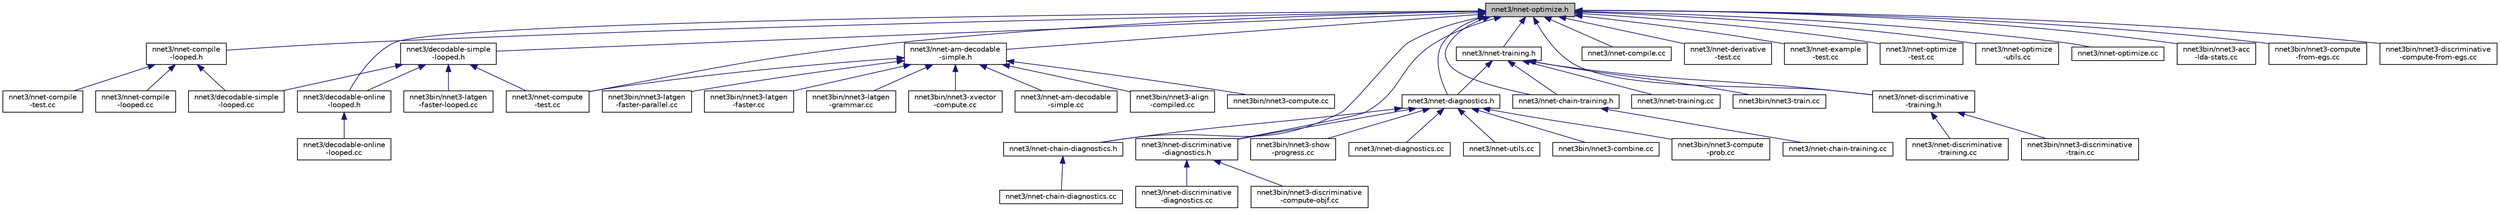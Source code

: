 digraph "nnet3/nnet-optimize.h"
{
  edge [fontname="Helvetica",fontsize="10",labelfontname="Helvetica",labelfontsize="10"];
  node [fontname="Helvetica",fontsize="10",shape=record];
  Node97 [label="nnet3/nnet-optimize.h",height=0.2,width=0.4,color="black", fillcolor="grey75", style="filled", fontcolor="black"];
  Node97 -> Node98 [dir="back",color="midnightblue",fontsize="10",style="solid",fontname="Helvetica"];
  Node98 [label="nnet3/decodable-online\l-looped.h",height=0.2,width=0.4,color="black", fillcolor="white", style="filled",URL="$decodable-online-looped_8h.html"];
  Node98 -> Node99 [dir="back",color="midnightblue",fontsize="10",style="solid",fontname="Helvetica"];
  Node99 [label="nnet3/decodable-online\l-looped.cc",height=0.2,width=0.4,color="black", fillcolor="white", style="filled",URL="$decodable-online-looped_8cc.html"];
  Node97 -> Node100 [dir="back",color="midnightblue",fontsize="10",style="solid",fontname="Helvetica"];
  Node100 [label="nnet3/decodable-simple\l-looped.h",height=0.2,width=0.4,color="black", fillcolor="white", style="filled",URL="$decodable-simple-looped_8h.html"];
  Node100 -> Node98 [dir="back",color="midnightblue",fontsize="10",style="solid",fontname="Helvetica"];
  Node100 -> Node101 [dir="back",color="midnightblue",fontsize="10",style="solid",fontname="Helvetica"];
  Node101 [label="nnet3/decodable-simple\l-looped.cc",height=0.2,width=0.4,color="black", fillcolor="white", style="filled",URL="$decodable-simple-looped_8cc.html"];
  Node100 -> Node102 [dir="back",color="midnightblue",fontsize="10",style="solid",fontname="Helvetica"];
  Node102 [label="nnet3/nnet-compute\l-test.cc",height=0.2,width=0.4,color="black", fillcolor="white", style="filled",URL="$nnet3_2nnet-compute-test_8cc.html"];
  Node100 -> Node103 [dir="back",color="midnightblue",fontsize="10",style="solid",fontname="Helvetica"];
  Node103 [label="nnet3bin/nnet3-latgen\l-faster-looped.cc",height=0.2,width=0.4,color="black", fillcolor="white", style="filled",URL="$nnet3-latgen-faster-looped_8cc.html"];
  Node97 -> Node104 [dir="back",color="midnightblue",fontsize="10",style="solid",fontname="Helvetica"];
  Node104 [label="nnet3/nnet-compile\l-looped.h",height=0.2,width=0.4,color="black", fillcolor="white", style="filled",URL="$nnet-compile-looped_8h.html"];
  Node104 -> Node101 [dir="back",color="midnightblue",fontsize="10",style="solid",fontname="Helvetica"];
  Node104 -> Node105 [dir="back",color="midnightblue",fontsize="10",style="solid",fontname="Helvetica"];
  Node105 [label="nnet3/nnet-compile\l-looped.cc",height=0.2,width=0.4,color="black", fillcolor="white", style="filled",URL="$nnet-compile-looped_8cc.html"];
  Node104 -> Node106 [dir="back",color="midnightblue",fontsize="10",style="solid",fontname="Helvetica"];
  Node106 [label="nnet3/nnet-compile\l-test.cc",height=0.2,width=0.4,color="black", fillcolor="white", style="filled",URL="$nnet-compile-test_8cc.html"];
  Node97 -> Node107 [dir="back",color="midnightblue",fontsize="10",style="solid",fontname="Helvetica"];
  Node107 [label="nnet3/nnet-am-decodable\l-simple.h",height=0.2,width=0.4,color="black", fillcolor="white", style="filled",URL="$nnet-am-decodable-simple_8h.html"];
  Node107 -> Node108 [dir="back",color="midnightblue",fontsize="10",style="solid",fontname="Helvetica"];
  Node108 [label="nnet3/nnet-am-decodable\l-simple.cc",height=0.2,width=0.4,color="black", fillcolor="white", style="filled",URL="$nnet-am-decodable-simple_8cc.html"];
  Node107 -> Node102 [dir="back",color="midnightblue",fontsize="10",style="solid",fontname="Helvetica"];
  Node107 -> Node109 [dir="back",color="midnightblue",fontsize="10",style="solid",fontname="Helvetica"];
  Node109 [label="nnet3bin/nnet3-align\l-compiled.cc",height=0.2,width=0.4,color="black", fillcolor="white", style="filled",URL="$nnet3-align-compiled_8cc.html"];
  Node107 -> Node110 [dir="back",color="midnightblue",fontsize="10",style="solid",fontname="Helvetica"];
  Node110 [label="nnet3bin/nnet3-compute.cc",height=0.2,width=0.4,color="black", fillcolor="white", style="filled",URL="$nnet3-compute_8cc.html"];
  Node107 -> Node111 [dir="back",color="midnightblue",fontsize="10",style="solid",fontname="Helvetica"];
  Node111 [label="nnet3bin/nnet3-latgen\l-faster-parallel.cc",height=0.2,width=0.4,color="black", fillcolor="white", style="filled",URL="$nnet3-latgen-faster-parallel_8cc.html"];
  Node107 -> Node112 [dir="back",color="midnightblue",fontsize="10",style="solid",fontname="Helvetica"];
  Node112 [label="nnet3bin/nnet3-latgen\l-faster.cc",height=0.2,width=0.4,color="black", fillcolor="white", style="filled",URL="$nnet3-latgen-faster_8cc.html"];
  Node107 -> Node113 [dir="back",color="midnightblue",fontsize="10",style="solid",fontname="Helvetica"];
  Node113 [label="nnet3bin/nnet3-latgen\l-grammar.cc",height=0.2,width=0.4,color="black", fillcolor="white", style="filled",URL="$nnet3-latgen-grammar_8cc.html"];
  Node107 -> Node114 [dir="back",color="midnightblue",fontsize="10",style="solid",fontname="Helvetica"];
  Node114 [label="nnet3bin/nnet3-xvector\l-compute.cc",height=0.2,width=0.4,color="black", fillcolor="white", style="filled",URL="$nnet3-xvector-compute_8cc.html"];
  Node97 -> Node115 [dir="back",color="midnightblue",fontsize="10",style="solid",fontname="Helvetica"];
  Node115 [label="nnet3/nnet-chain-diagnostics.h",height=0.2,width=0.4,color="black", fillcolor="white", style="filled",URL="$nnet-chain-diagnostics_8h.html"];
  Node115 -> Node116 [dir="back",color="midnightblue",fontsize="10",style="solid",fontname="Helvetica"];
  Node116 [label="nnet3/nnet-chain-diagnostics.cc",height=0.2,width=0.4,color="black", fillcolor="white", style="filled",URL="$nnet-chain-diagnostics_8cc.html"];
  Node97 -> Node117 [dir="back",color="midnightblue",fontsize="10",style="solid",fontname="Helvetica"];
  Node117 [label="nnet3/nnet-diagnostics.h",height=0.2,width=0.4,color="black", fillcolor="white", style="filled",URL="$nnet-diagnostics_8h.html"];
  Node117 -> Node115 [dir="back",color="midnightblue",fontsize="10",style="solid",fontname="Helvetica"];
  Node117 -> Node118 [dir="back",color="midnightblue",fontsize="10",style="solid",fontname="Helvetica"];
  Node118 [label="nnet3/nnet-diagnostics.cc",height=0.2,width=0.4,color="black", fillcolor="white", style="filled",URL="$nnet-diagnostics_8cc.html"];
  Node117 -> Node119 [dir="back",color="midnightblue",fontsize="10",style="solid",fontname="Helvetica"];
  Node119 [label="nnet3/nnet-discriminative\l-diagnostics.h",height=0.2,width=0.4,color="black", fillcolor="white", style="filled",URL="$nnet-discriminative-diagnostics_8h.html"];
  Node119 -> Node120 [dir="back",color="midnightblue",fontsize="10",style="solid",fontname="Helvetica"];
  Node120 [label="nnet3/nnet-discriminative\l-diagnostics.cc",height=0.2,width=0.4,color="black", fillcolor="white", style="filled",URL="$nnet-discriminative-diagnostics_8cc.html"];
  Node119 -> Node121 [dir="back",color="midnightblue",fontsize="10",style="solid",fontname="Helvetica"];
  Node121 [label="nnet3bin/nnet3-discriminative\l-compute-objf.cc",height=0.2,width=0.4,color="black", fillcolor="white", style="filled",URL="$nnet3-discriminative-compute-objf_8cc.html"];
  Node117 -> Node122 [dir="back",color="midnightblue",fontsize="10",style="solid",fontname="Helvetica"];
  Node122 [label="nnet3/nnet-utils.cc",height=0.2,width=0.4,color="black", fillcolor="white", style="filled",URL="$nnet-utils_8cc.html"];
  Node117 -> Node123 [dir="back",color="midnightblue",fontsize="10",style="solid",fontname="Helvetica"];
  Node123 [label="nnet3bin/nnet3-combine.cc",height=0.2,width=0.4,color="black", fillcolor="white", style="filled",URL="$nnet3-combine_8cc.html"];
  Node117 -> Node124 [dir="back",color="midnightblue",fontsize="10",style="solid",fontname="Helvetica"];
  Node124 [label="nnet3bin/nnet3-compute\l-prob.cc",height=0.2,width=0.4,color="black", fillcolor="white", style="filled",URL="$nnet3-compute-prob_8cc.html"];
  Node117 -> Node125 [dir="back",color="midnightblue",fontsize="10",style="solid",fontname="Helvetica"];
  Node125 [label="nnet3bin/nnet3-show\l-progress.cc",height=0.2,width=0.4,color="black", fillcolor="white", style="filled",URL="$nnet3-show-progress_8cc.html"];
  Node97 -> Node126 [dir="back",color="midnightblue",fontsize="10",style="solid",fontname="Helvetica"];
  Node126 [label="nnet3/nnet-training.h",height=0.2,width=0.4,color="black", fillcolor="white", style="filled",URL="$nnet-training_8h.html"];
  Node126 -> Node117 [dir="back",color="midnightblue",fontsize="10",style="solid",fontname="Helvetica"];
  Node126 -> Node127 [dir="back",color="midnightblue",fontsize="10",style="solid",fontname="Helvetica"];
  Node127 [label="nnet3/nnet-chain-training.h",height=0.2,width=0.4,color="black", fillcolor="white", style="filled",URL="$nnet-chain-training_8h.html"];
  Node127 -> Node128 [dir="back",color="midnightblue",fontsize="10",style="solid",fontname="Helvetica"];
  Node128 [label="nnet3/nnet-chain-training.cc",height=0.2,width=0.4,color="black", fillcolor="white", style="filled",URL="$nnet-chain-training_8cc.html"];
  Node126 -> Node129 [dir="back",color="midnightblue",fontsize="10",style="solid",fontname="Helvetica"];
  Node129 [label="nnet3/nnet-discriminative\l-training.h",height=0.2,width=0.4,color="black", fillcolor="white", style="filled",URL="$nnet-discriminative-training_8h.html"];
  Node129 -> Node130 [dir="back",color="midnightblue",fontsize="10",style="solid",fontname="Helvetica"];
  Node130 [label="nnet3/nnet-discriminative\l-training.cc",height=0.2,width=0.4,color="black", fillcolor="white", style="filled",URL="$nnet-discriminative-training_8cc.html"];
  Node129 -> Node131 [dir="back",color="midnightblue",fontsize="10",style="solid",fontname="Helvetica"];
  Node131 [label="nnet3bin/nnet3-discriminative\l-train.cc",height=0.2,width=0.4,color="black", fillcolor="white", style="filled",URL="$nnet3-discriminative-train_8cc.html"];
  Node126 -> Node132 [dir="back",color="midnightblue",fontsize="10",style="solid",fontname="Helvetica"];
  Node132 [label="nnet3/nnet-training.cc",height=0.2,width=0.4,color="black", fillcolor="white", style="filled",URL="$nnet-training_8cc.html"];
  Node126 -> Node133 [dir="back",color="midnightblue",fontsize="10",style="solid",fontname="Helvetica"];
  Node133 [label="nnet3bin/nnet3-train.cc",height=0.2,width=0.4,color="black", fillcolor="white", style="filled",URL="$nnet3-train_8cc.html"];
  Node97 -> Node127 [dir="back",color="midnightblue",fontsize="10",style="solid",fontname="Helvetica"];
  Node97 -> Node134 [dir="back",color="midnightblue",fontsize="10",style="solid",fontname="Helvetica"];
  Node134 [label="nnet3/nnet-compile.cc",height=0.2,width=0.4,color="black", fillcolor="white", style="filled",URL="$nnet-compile_8cc.html"];
  Node97 -> Node102 [dir="back",color="midnightblue",fontsize="10",style="solid",fontname="Helvetica"];
  Node97 -> Node135 [dir="back",color="midnightblue",fontsize="10",style="solid",fontname="Helvetica"];
  Node135 [label="nnet3/nnet-derivative\l-test.cc",height=0.2,width=0.4,color="black", fillcolor="white", style="filled",URL="$nnet-derivative-test_8cc.html"];
  Node97 -> Node119 [dir="back",color="midnightblue",fontsize="10",style="solid",fontname="Helvetica"];
  Node97 -> Node129 [dir="back",color="midnightblue",fontsize="10",style="solid",fontname="Helvetica"];
  Node97 -> Node136 [dir="back",color="midnightblue",fontsize="10",style="solid",fontname="Helvetica"];
  Node136 [label="nnet3/nnet-example\l-test.cc",height=0.2,width=0.4,color="black", fillcolor="white", style="filled",URL="$nnet-example-test_8cc.html"];
  Node97 -> Node137 [dir="back",color="midnightblue",fontsize="10",style="solid",fontname="Helvetica"];
  Node137 [label="nnet3/nnet-optimize\l-test.cc",height=0.2,width=0.4,color="black", fillcolor="white", style="filled",URL="$nnet-optimize-test_8cc.html"];
  Node97 -> Node138 [dir="back",color="midnightblue",fontsize="10",style="solid",fontname="Helvetica"];
  Node138 [label="nnet3/nnet-optimize\l-utils.cc",height=0.2,width=0.4,color="black", fillcolor="white", style="filled",URL="$nnet-optimize-utils_8cc.html"];
  Node97 -> Node139 [dir="back",color="midnightblue",fontsize="10",style="solid",fontname="Helvetica"];
  Node139 [label="nnet3/nnet-optimize.cc",height=0.2,width=0.4,color="black", fillcolor="white", style="filled",URL="$nnet-optimize_8cc.html"];
  Node97 -> Node140 [dir="back",color="midnightblue",fontsize="10",style="solid",fontname="Helvetica"];
  Node140 [label="nnet3bin/nnet3-acc\l-lda-stats.cc",height=0.2,width=0.4,color="black", fillcolor="white", style="filled",URL="$nnet3-acc-lda-stats_8cc.html"];
  Node97 -> Node141 [dir="back",color="midnightblue",fontsize="10",style="solid",fontname="Helvetica"];
  Node141 [label="nnet3bin/nnet3-compute\l-from-egs.cc",height=0.2,width=0.4,color="black", fillcolor="white", style="filled",URL="$nnet3-compute-from-egs_8cc.html"];
  Node97 -> Node142 [dir="back",color="midnightblue",fontsize="10",style="solid",fontname="Helvetica"];
  Node142 [label="nnet3bin/nnet3-discriminative\l-compute-from-egs.cc",height=0.2,width=0.4,color="black", fillcolor="white", style="filled",URL="$nnet3-discriminative-compute-from-egs_8cc.html"];
}
